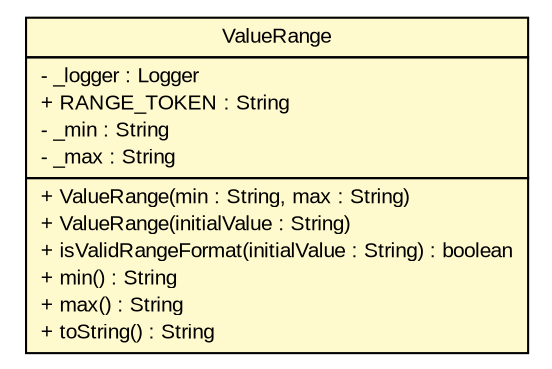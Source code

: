 #!/usr/local/bin/dot
#
# Class diagram 
# Generated by UMLGraph version R5_6_6-6-g3bdff0 (http://www.umlgraph.org/)
#

digraph G {
	edge [fontname="arial",fontsize=10,labelfontname="arial",labelfontsize=10];
	node [fontname="arial",fontsize=10,shape=plaintext];
	nodesep=0.25;
	ranksep=0.5;
	// org.tanjakostic.jcleancim.model.ValueRange
	c204962 [label=<<table title="org.tanjakostic.jcleancim.model.ValueRange" border="0" cellborder="1" cellspacing="0" cellpadding="2" port="p" bgcolor="lemonChiffon" href="./ValueRange.html">
		<tr><td><table border="0" cellspacing="0" cellpadding="1">
<tr><td align="center" balign="center"> ValueRange </td></tr>
		</table></td></tr>
		<tr><td><table border="0" cellspacing="0" cellpadding="1">
<tr><td align="left" balign="left"> - _logger : Logger </td></tr>
<tr><td align="left" balign="left"> + RANGE_TOKEN : String </td></tr>
<tr><td align="left" balign="left"> - _min : String </td></tr>
<tr><td align="left" balign="left"> - _max : String </td></tr>
		</table></td></tr>
		<tr><td><table border="0" cellspacing="0" cellpadding="1">
<tr><td align="left" balign="left"> + ValueRange(min : String, max : String) </td></tr>
<tr><td align="left" balign="left"> + ValueRange(initialValue : String) </td></tr>
<tr><td align="left" balign="left"> + isValidRangeFormat(initialValue : String) : boolean </td></tr>
<tr><td align="left" balign="left"> + min() : String </td></tr>
<tr><td align="left" balign="left"> + max() : String </td></tr>
<tr><td align="left" balign="left"> + toString() : String </td></tr>
		</table></td></tr>
		</table>>, URL="./ValueRange.html", fontname="arial", fontcolor="black", fontsize=10.0];
}

